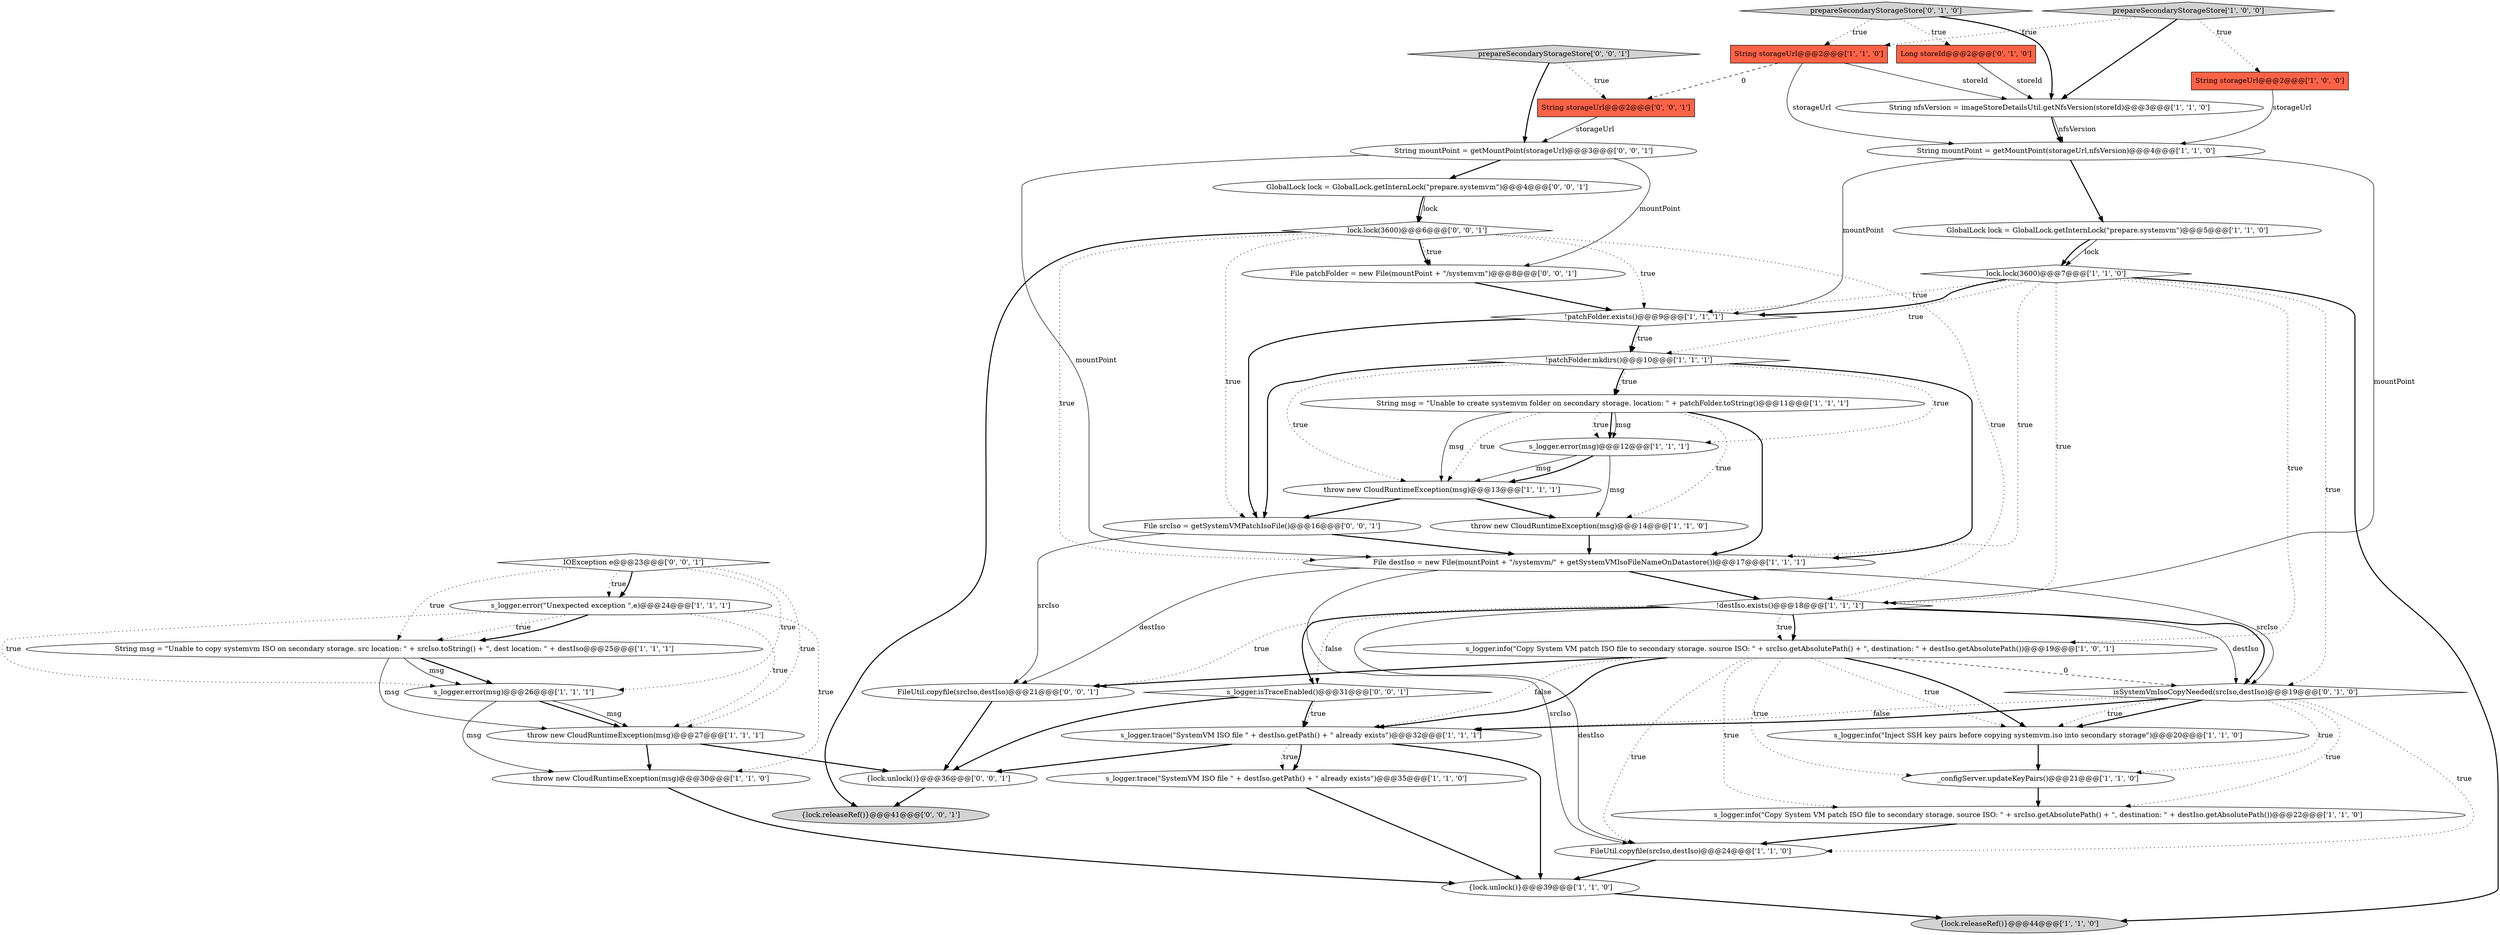 digraph {
22 [style = filled, label = "String nfsVersion = imageStoreDetailsUtil.getNfsVersion(storeId)@@@3@@@['1', '1', '0']", fillcolor = white, shape = ellipse image = "AAA0AAABBB1BBB"];
20 [style = filled, label = "String msg = \"Unable to copy systemvm ISO on secondary storage. src location: \" + srcIso.toString() + \", dest location: \" + destIso@@@25@@@['1', '1', '1']", fillcolor = white, shape = ellipse image = "AAA0AAABBB1BBB"];
4 [style = filled, label = "String mountPoint = getMountPoint(storageUrl,nfsVersion)@@@4@@@['1', '1', '0']", fillcolor = white, shape = ellipse image = "AAA0AAABBB1BBB"];
5 [style = filled, label = "String storageUrl@@@2@@@['1', '1', '0']", fillcolor = tomato, shape = box image = "AAA0AAABBB1BBB"];
1 [style = filled, label = "String storageUrl@@@2@@@['1', '0', '0']", fillcolor = tomato, shape = box image = "AAA0AAABBB1BBB"];
24 [style = filled, label = "prepareSecondaryStorageStore['1', '0', '0']", fillcolor = lightgray, shape = diamond image = "AAA0AAABBB1BBB"];
38 [style = filled, label = "IOException e@@@23@@@['0', '0', '1']", fillcolor = white, shape = diamond image = "AAA0AAABBB3BBB"];
16 [style = filled, label = "String msg = \"Unable to create systemvm folder on secondary storage. location: \" + patchFolder.toString()@@@11@@@['1', '1', '1']", fillcolor = white, shape = ellipse image = "AAA0AAABBB1BBB"];
6 [style = filled, label = "lock.lock(3600)@@@7@@@['1', '1', '0']", fillcolor = white, shape = diamond image = "AAA0AAABBB1BBB"];
3 [style = filled, label = "s_logger.error(msg)@@@26@@@['1', '1', '1']", fillcolor = white, shape = ellipse image = "AAA0AAABBB1BBB"];
29 [style = filled, label = "isSystemVmIsoCopyNeeded(srcIso,destIso)@@@19@@@['0', '1', '0']", fillcolor = white, shape = diamond image = "AAA1AAABBB2BBB"];
36 [style = filled, label = "{lock.unlock()}@@@36@@@['0', '0', '1']", fillcolor = white, shape = ellipse image = "AAA0AAABBB3BBB"];
18 [style = filled, label = "!patchFolder.exists()@@@9@@@['1', '1', '1']", fillcolor = white, shape = diamond image = "AAA0AAABBB1BBB"];
9 [style = filled, label = "throw new CloudRuntimeException(msg)@@@30@@@['1', '1', '0']", fillcolor = white, shape = ellipse image = "AAA0AAABBB1BBB"];
19 [style = filled, label = "s_logger.trace(\"SystemVM ISO file \" + destIso.getPath() + \" already exists\")@@@35@@@['1', '1', '0']", fillcolor = white, shape = ellipse image = "AAA0AAABBB1BBB"];
27 [style = filled, label = "s_logger.info(\"Copy System VM patch ISO file to secondary storage. source ISO: \" + srcIso.getAbsolutePath() + \", destination: \" + destIso.getAbsolutePath())@@@19@@@['1', '0', '1']", fillcolor = white, shape = ellipse image = "AAA0AAABBB1BBB"];
8 [style = filled, label = "s_logger.error(msg)@@@12@@@['1', '1', '1']", fillcolor = white, shape = ellipse image = "AAA0AAABBB1BBB"];
30 [style = filled, label = "Long storeId@@@2@@@['0', '1', '0']", fillcolor = tomato, shape = box image = "AAA0AAABBB2BBB"];
15 [style = filled, label = "throw new CloudRuntimeException(msg)@@@13@@@['1', '1', '1']", fillcolor = white, shape = ellipse image = "AAA0AAABBB1BBB"];
14 [style = filled, label = "throw new CloudRuntimeException(msg)@@@27@@@['1', '1', '1']", fillcolor = white, shape = ellipse image = "AAA0AAABBB1BBB"];
0 [style = filled, label = "s_logger.info(\"Copy System VM patch ISO file to secondary storage. source ISO: \" + srcIso.getAbsolutePath() + \", destination: \" + destIso.getAbsolutePath())@@@22@@@['1', '1', '0']", fillcolor = white, shape = ellipse image = "AAA0AAABBB1BBB"];
10 [style = filled, label = "!patchFolder.mkdirs()@@@10@@@['1', '1', '1']", fillcolor = white, shape = diamond image = "AAA0AAABBB1BBB"];
13 [style = filled, label = "s_logger.info(\"Inject SSH key pairs before copying systemvm.iso into secondary storage\")@@@20@@@['1', '1', '0']", fillcolor = white, shape = ellipse image = "AAA0AAABBB1BBB"];
31 [style = filled, label = "prepareSecondaryStorageStore['0', '1', '0']", fillcolor = lightgray, shape = diamond image = "AAA0AAABBB2BBB"];
33 [style = filled, label = "prepareSecondaryStorageStore['0', '0', '1']", fillcolor = lightgray, shape = diamond image = "AAA0AAABBB3BBB"];
17 [style = filled, label = "{lock.unlock()}@@@39@@@['1', '1', '0']", fillcolor = white, shape = ellipse image = "AAA0AAABBB1BBB"];
40 [style = filled, label = "lock.lock(3600)@@@6@@@['0', '0', '1']", fillcolor = white, shape = diamond image = "AAA0AAABBB3BBB"];
43 [style = filled, label = "File patchFolder = new File(mountPoint + \"/systemvm\")@@@8@@@['0', '0', '1']", fillcolor = white, shape = ellipse image = "AAA0AAABBB3BBB"];
11 [style = filled, label = "GlobalLock lock = GlobalLock.getInternLock(\"prepare.systemvm\")@@@5@@@['1', '1', '0']", fillcolor = white, shape = ellipse image = "AAA0AAABBB1BBB"];
41 [style = filled, label = "s_logger.isTraceEnabled()@@@31@@@['0', '0', '1']", fillcolor = white, shape = diamond image = "AAA0AAABBB3BBB"];
28 [style = filled, label = "FileUtil.copyfile(srcIso,destIso)@@@24@@@['1', '1', '0']", fillcolor = white, shape = ellipse image = "AAA0AAABBB1BBB"];
25 [style = filled, label = "_configServer.updateKeyPairs()@@@21@@@['1', '1', '0']", fillcolor = white, shape = ellipse image = "AAA0AAABBB1BBB"];
32 [style = filled, label = "File srcIso = getSystemVMPatchIsoFile()@@@16@@@['0', '0', '1']", fillcolor = white, shape = ellipse image = "AAA0AAABBB3BBB"];
34 [style = filled, label = "String mountPoint = getMountPoint(storageUrl)@@@3@@@['0', '0', '1']", fillcolor = white, shape = ellipse image = "AAA0AAABBB3BBB"];
39 [style = filled, label = "FileUtil.copyfile(srcIso,destIso)@@@21@@@['0', '0', '1']", fillcolor = white, shape = ellipse image = "AAA0AAABBB3BBB"];
21 [style = filled, label = "s_logger.error(\"Unexpected exception \",e)@@@24@@@['1', '1', '1']", fillcolor = white, shape = ellipse image = "AAA0AAABBB1BBB"];
37 [style = filled, label = "{lock.releaseRef()}@@@41@@@['0', '0', '1']", fillcolor = lightgray, shape = ellipse image = "AAA0AAABBB3BBB"];
2 [style = filled, label = "s_logger.trace(\"SystemVM ISO file \" + destIso.getPath() + \" already exists\")@@@32@@@['1', '1', '1']", fillcolor = white, shape = ellipse image = "AAA0AAABBB1BBB"];
7 [style = filled, label = "{lock.releaseRef()}@@@44@@@['1', '1', '0']", fillcolor = lightgray, shape = ellipse image = "AAA0AAABBB1BBB"];
35 [style = filled, label = "GlobalLock lock = GlobalLock.getInternLock(\"prepare.systemvm\")@@@4@@@['0', '0', '1']", fillcolor = white, shape = ellipse image = "AAA0AAABBB3BBB"];
12 [style = filled, label = "!destIso.exists()@@@18@@@['1', '1', '1']", fillcolor = white, shape = diamond image = "AAA0AAABBB1BBB"];
23 [style = filled, label = "throw new CloudRuntimeException(msg)@@@14@@@['1', '1', '0']", fillcolor = white, shape = ellipse image = "AAA0AAABBB1BBB"];
26 [style = filled, label = "File destIso = new File(mountPoint + \"/systemvm/\" + getSystemVMIsoFileNameOnDatastore())@@@17@@@['1', '1', '1']", fillcolor = white, shape = ellipse image = "AAA0AAABBB1BBB"];
42 [style = filled, label = "String storageUrl@@@2@@@['0', '0', '1']", fillcolor = tomato, shape = box image = "AAA0AAABBB3BBB"];
29->13 [style = bold, label=""];
40->18 [style = dotted, label="true"];
12->27 [style = bold, label=""];
5->42 [style = dashed, label="0"];
16->15 [style = solid, label="msg"];
13->25 [style = bold, label=""];
33->34 [style = bold, label=""];
27->29 [style = dashed, label="0"];
41->36 [style = bold, label=""];
33->42 [style = dotted, label="true"];
16->15 [style = dotted, label="true"];
2->17 [style = bold, label=""];
6->10 [style = dotted, label="true"];
9->17 [style = bold, label=""];
31->30 [style = dotted, label="true"];
18->10 [style = dotted, label="true"];
26->28 [style = solid, label="srcIso"];
27->0 [style = dotted, label="true"];
21->14 [style = dotted, label="true"];
3->9 [style = solid, label="msg"];
29->28 [style = dotted, label="true"];
27->28 [style = dotted, label="true"];
2->19 [style = dotted, label="true"];
12->29 [style = solid, label="destIso"];
1->4 [style = solid, label="storageUrl"];
40->43 [style = dotted, label="true"];
6->29 [style = dotted, label="true"];
35->40 [style = bold, label=""];
12->27 [style = dotted, label="true"];
3->14 [style = bold, label=""];
29->2 [style = dotted, label="false"];
15->23 [style = bold, label=""];
16->8 [style = bold, label=""];
31->22 [style = bold, label=""];
11->6 [style = bold, label=""];
21->20 [style = dotted, label="true"];
42->34 [style = solid, label="storageUrl"];
23->26 [style = bold, label=""];
10->16 [style = dotted, label="true"];
18->32 [style = bold, label=""];
30->22 [style = solid, label="storeId"];
39->36 [style = bold, label=""];
22->4 [style = solid, label="nfsVersion"];
2->36 [style = bold, label=""];
34->26 [style = solid, label="mountPoint"];
21->20 [style = bold, label=""];
10->8 [style = dotted, label="true"];
27->2 [style = dotted, label="false"];
12->28 [style = solid, label="destIso"];
12->29 [style = bold, label=""];
16->8 [style = solid, label="msg"];
26->12 [style = bold, label=""];
34->35 [style = bold, label=""];
12->41 [style = bold, label=""];
15->32 [style = bold, label=""];
6->12 [style = dotted, label="true"];
27->25 [style = dotted, label="true"];
34->43 [style = solid, label="mountPoint"];
43->18 [style = bold, label=""];
10->26 [style = bold, label=""];
14->36 [style = bold, label=""];
28->17 [style = bold, label=""];
38->3 [style = dotted, label="true"];
38->14 [style = dotted, label="true"];
10->16 [style = bold, label=""];
35->40 [style = solid, label="lock"];
38->21 [style = dotted, label="true"];
6->18 [style = bold, label=""];
20->3 [style = bold, label=""];
21->9 [style = dotted, label="true"];
29->2 [style = bold, label=""];
40->43 [style = bold, label=""];
41->2 [style = bold, label=""];
6->26 [style = dotted, label="true"];
8->23 [style = solid, label="msg"];
21->3 [style = dotted, label="true"];
14->9 [style = bold, label=""];
32->26 [style = bold, label=""];
38->21 [style = bold, label=""];
2->19 [style = bold, label=""];
27->13 [style = dotted, label="true"];
19->17 [style = bold, label=""];
8->15 [style = solid, label="msg"];
6->18 [style = dotted, label="true"];
20->14 [style = solid, label="msg"];
6->27 [style = dotted, label="true"];
32->39 [style = solid, label="srcIso"];
25->0 [style = bold, label=""];
24->1 [style = dotted, label="true"];
3->14 [style = solid, label="msg"];
16->8 [style = dotted, label="true"];
17->7 [style = bold, label=""];
4->18 [style = solid, label="mountPoint"];
12->41 [style = dotted, label="false"];
12->39 [style = dotted, label="true"];
38->20 [style = dotted, label="true"];
10->32 [style = bold, label=""];
27->39 [style = bold, label=""];
36->37 [style = bold, label=""];
29->13 [style = dotted, label="true"];
16->26 [style = bold, label=""];
27->13 [style = bold, label=""];
40->32 [style = dotted, label="true"];
4->11 [style = bold, label=""];
5->4 [style = solid, label="storageUrl"];
24->22 [style = bold, label=""];
4->12 [style = solid, label="mountPoint"];
26->39 [style = solid, label="destIso"];
29->0 [style = dotted, label="true"];
41->2 [style = dotted, label="true"];
5->22 [style = solid, label="storeId"];
18->10 [style = bold, label=""];
24->5 [style = dotted, label="true"];
22->4 [style = bold, label=""];
40->37 [style = bold, label=""];
20->3 [style = solid, label="msg"];
11->6 [style = solid, label="lock"];
0->28 [style = bold, label=""];
29->25 [style = dotted, label="true"];
6->7 [style = bold, label=""];
26->29 [style = solid, label="srcIso"];
40->26 [style = dotted, label="true"];
10->15 [style = dotted, label="true"];
40->12 [style = dotted, label="true"];
31->5 [style = dotted, label="true"];
8->15 [style = bold, label=""];
16->23 [style = dotted, label="true"];
27->2 [style = bold, label=""];
}
